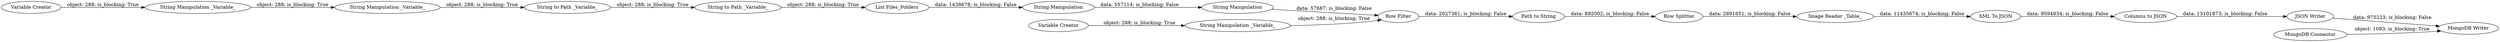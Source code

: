 digraph {
	"-4885929737457418816_9" [label="Variable Creator"]
	"-4885929737457418816_3" [label="Path to String"]
	"-4885929737457418816_15" [label="String Manipulation _Variable_"]
	"-4885929737457418816_17" [label="Row Filter"]
	"-4885929737457418816_264" [label="MongoDB Connector"]
	"-4885929737457418816_2" [label="Image Reader _Table_"]
	"-4885929737457418816_267" [label="String Manipulation _Variable_"]
	"-4885929737457418816_6" [label="String Manipulation"]
	"-4885929737457418816_268" [label="Row Splitter"]
	"-4885929737457418816_4" [label="XML To JSON"]
	"-4885929737457418816_10" [label="String Manipulation _Variable_"]
	"-4885929737457418816_12" [label="Variable Creator"]
	"-4885929737457418816_5" [label="String Manipulation"]
	"-4885929737457418816_266" [label="String to Path _Variable_"]
	"-4885929737457418816_265" [label="MongoDB Writer"]
	"-4885929737457418816_11" [label="String to Path _Variable_"]
	"-4885929737457418816_1" [label="List Files_Folders"]
	"-4885929737457418816_16" [label="JSON Writer"]
	"-4885929737457418816_8" [label="Columns to JSON"]
	"-4885929737457418816_3" -> "-4885929737457418816_268" [label="data: 892002; is_blocking: False"]
	"-4885929737457418816_8" -> "-4885929737457418816_16" [label="data: 13101873; is_blocking: False"]
	"-4885929737457418816_15" -> "-4885929737457418816_266" [label="object: 288; is_blocking: True"]
	"-4885929737457418816_12" -> "-4885929737457418816_267" [label="object: 288; is_blocking: True"]
	"-4885929737457418816_266" -> "-4885929737457418816_11" [label="object: 288; is_blocking: True"]
	"-4885929737457418816_11" -> "-4885929737457418816_1" [label="object: 288; is_blocking: True"]
	"-4885929737457418816_10" -> "-4885929737457418816_15" [label="object: 288; is_blocking: True"]
	"-4885929737457418816_16" -> "-4885929737457418816_265" [label="data: 975223; is_blocking: False"]
	"-4885929737457418816_2" -> "-4885929737457418816_4" [label="data: 11435674; is_blocking: False"]
	"-4885929737457418816_1" -> "-4885929737457418816_5" [label="data: 1438678; is_blocking: False"]
	"-4885929737457418816_267" -> "-4885929737457418816_17" [label="object: 288; is_blocking: True"]
	"-4885929737457418816_5" -> "-4885929737457418816_6" [label="data: 557114; is_blocking: False"]
	"-4885929737457418816_4" -> "-4885929737457418816_8" [label="data: 9594834; is_blocking: False"]
	"-4885929737457418816_6" -> "-4885929737457418816_17" [label="data: 57687; is_blocking: False"]
	"-4885929737457418816_17" -> "-4885929737457418816_3" [label="data: 2027361; is_blocking: False"]
	"-4885929737457418816_264" -> "-4885929737457418816_265" [label="object: 1083; is_blocking: True"]
	"-4885929737457418816_268" -> "-4885929737457418816_2" [label="data: 2891651; is_blocking: False"]
	"-4885929737457418816_9" -> "-4885929737457418816_10" [label="object: 288; is_blocking: True"]
	rankdir=LR
}
